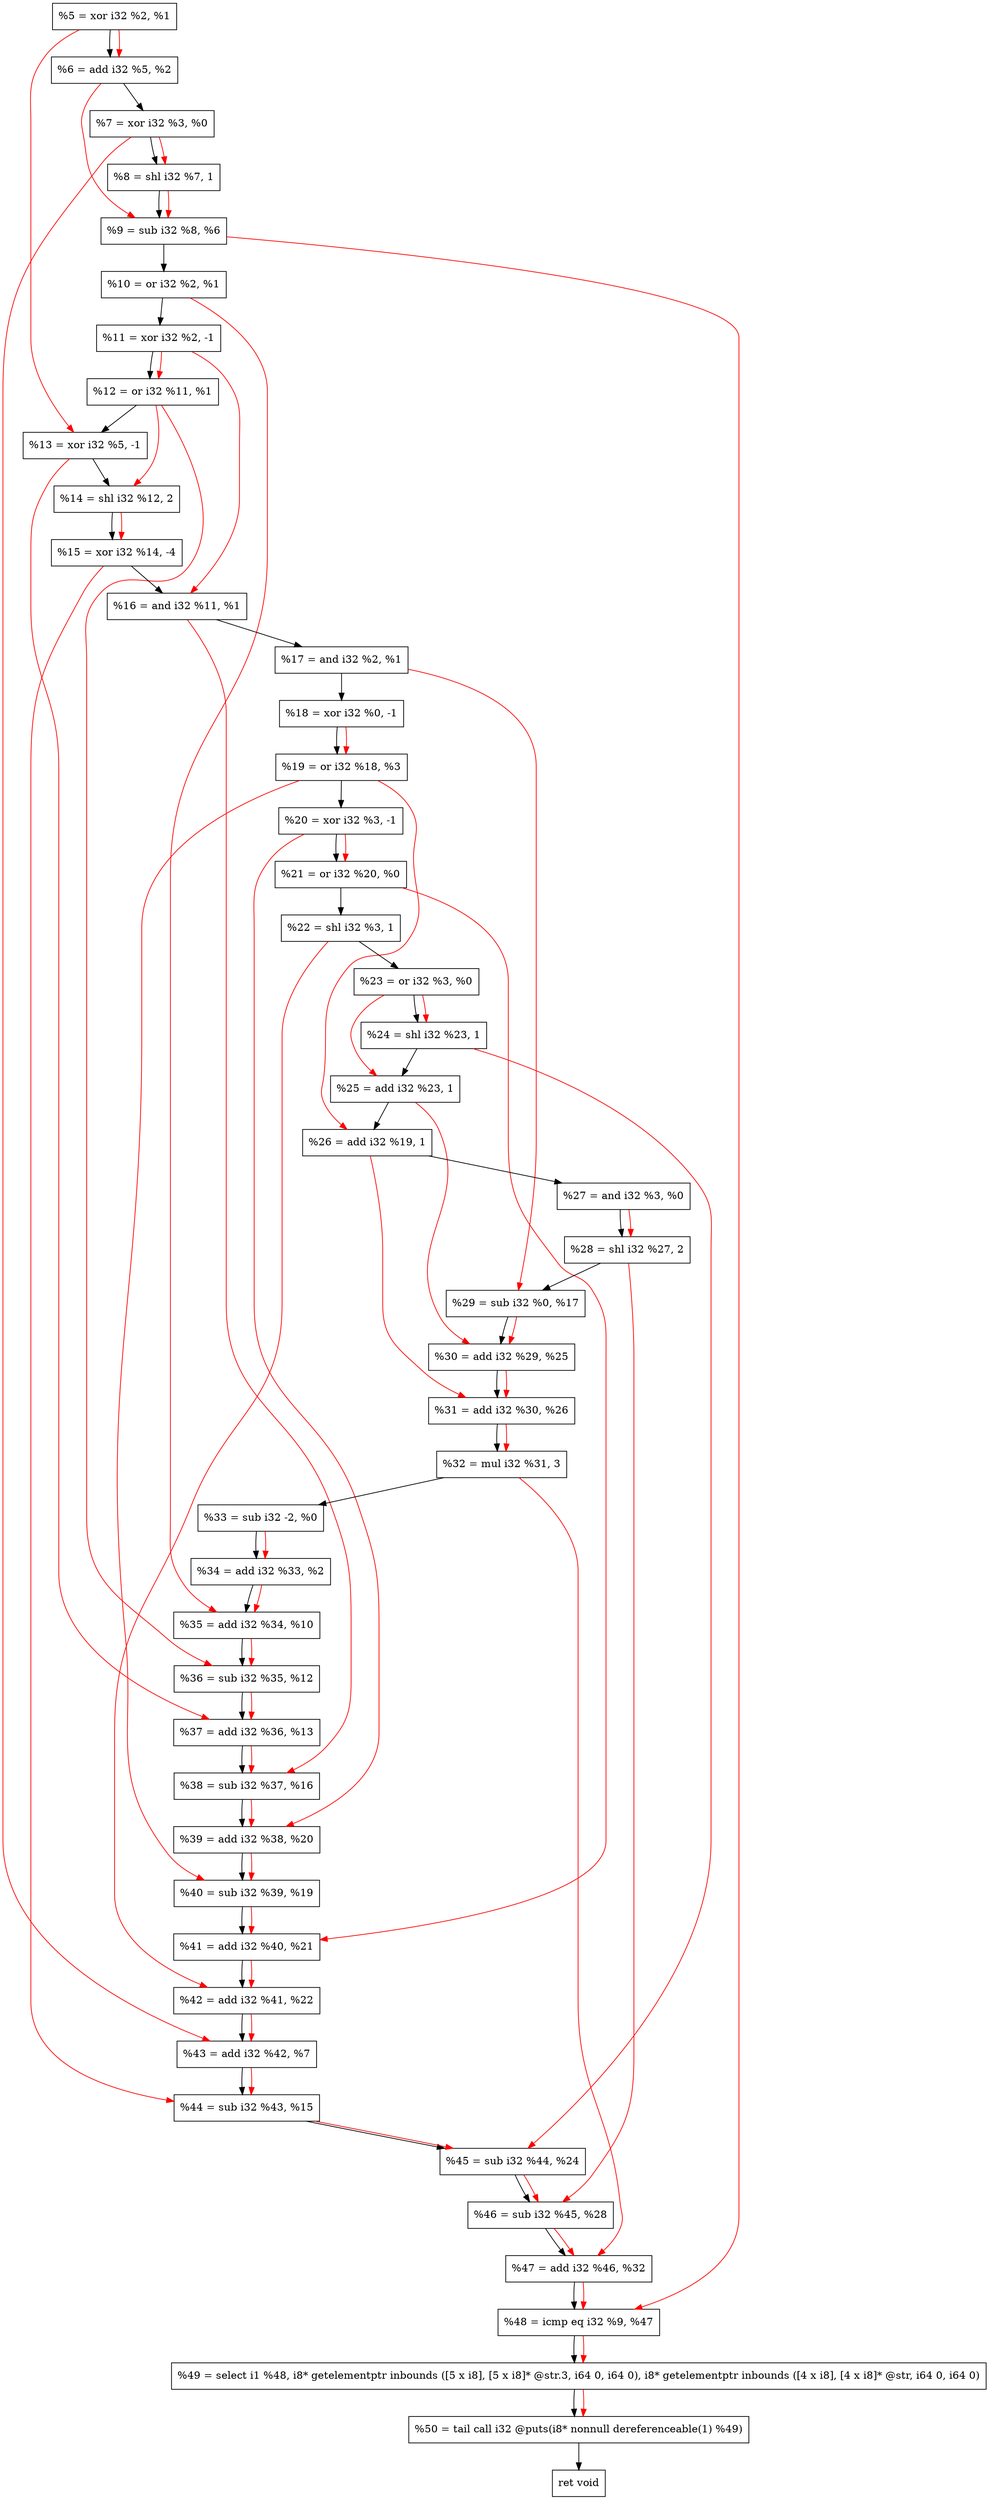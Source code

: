 digraph "DFG for'crackme' function" {
	Node0x11aabc0[shape=record, label="  %5 = xor i32 %2, %1"];
	Node0x11aac30[shape=record, label="  %6 = add i32 %5, %2"];
	Node0x11aaca0[shape=record, label="  %7 = xor i32 %3, %0"];
	Node0x11ab320[shape=record, label="  %8 = shl i32 %7, 1"];
	Node0x11ab390[shape=record, label="  %9 = sub i32 %8, %6"];
	Node0x11ab400[shape=record, label="  %10 = or i32 %2, %1"];
	Node0x11ab4a0[shape=record, label="  %11 = xor i32 %2, -1"];
	Node0x11ab510[shape=record, label="  %12 = or i32 %11, %1"];
	Node0x11ab580[shape=record, label="  %13 = xor i32 %5, -1"];
	Node0x11ab620[shape=record, label="  %14 = shl i32 %12, 2"];
	Node0x11ab6c0[shape=record, label="  %15 = xor i32 %14, -4"];
	Node0x11ab730[shape=record, label="  %16 = and i32 %11, %1"];
	Node0x11ab7a0[shape=record, label="  %17 = and i32 %2, %1"];
	Node0x11ab810[shape=record, label="  %18 = xor i32 %0, -1"];
	Node0x11ab880[shape=record, label="  %19 = or i32 %18, %3"];
	Node0x11ab8f0[shape=record, label="  %20 = xor i32 %3, -1"];
	Node0x11ab960[shape=record, label="  %21 = or i32 %20, %0"];
	Node0x11ab9d0[shape=record, label="  %22 = shl i32 %3, 1"];
	Node0x11aba40[shape=record, label="  %23 = or i32 %3, %0"];
	Node0x11abab0[shape=record, label="  %24 = shl i32 %23, 1"];
	Node0x11abb20[shape=record, label="  %25 = add i32 %23, 1"];
	Node0x11abb90[shape=record, label="  %26 = add i32 %19, 1"];
	Node0x11abc00[shape=record, label="  %27 = and i32 %3, %0"];
	Node0x11abc70[shape=record, label="  %28 = shl i32 %27, 2"];
	Node0x11abce0[shape=record, label="  %29 = sub i32 %0, %17"];
	Node0x11abd50[shape=record, label="  %30 = add i32 %29, %25"];
	Node0x11abdc0[shape=record, label="  %31 = add i32 %30, %26"];
	Node0x11abe60[shape=record, label="  %32 = mul i32 %31, 3"];
	Node0x11ac110[shape=record, label="  %33 = sub i32 -2, %0"];
	Node0x11ac180[shape=record, label="  %34 = add i32 %33, %2"];
	Node0x11ac1f0[shape=record, label="  %35 = add i32 %34, %10"];
	Node0x11ac260[shape=record, label="  %36 = sub i32 %35, %12"];
	Node0x11ac2d0[shape=record, label="  %37 = add i32 %36, %13"];
	Node0x11ac340[shape=record, label="  %38 = sub i32 %37, %16"];
	Node0x11ac3b0[shape=record, label="  %39 = add i32 %38, %20"];
	Node0x11ac420[shape=record, label="  %40 = sub i32 %39, %19"];
	Node0x11ac490[shape=record, label="  %41 = add i32 %40, %21"];
	Node0x11ac500[shape=record, label="  %42 = add i32 %41, %22"];
	Node0x11ac570[shape=record, label="  %43 = add i32 %42, %7"];
	Node0x11ac5e0[shape=record, label="  %44 = sub i32 %43, %15"];
	Node0x11ac650[shape=record, label="  %45 = sub i32 %44, %24"];
	Node0x11ac6c0[shape=record, label="  %46 = sub i32 %45, %28"];
	Node0x11ac730[shape=record, label="  %47 = add i32 %46, %32"];
	Node0x11ac7a0[shape=record, label="  %48 = icmp eq i32 %9, %47"];
	Node0x114b268[shape=record, label="  %49 = select i1 %48, i8* getelementptr inbounds ([5 x i8], [5 x i8]* @str.3, i64 0, i64 0), i8* getelementptr inbounds ([4 x i8], [4 x i8]* @str, i64 0, i64 0)"];
	Node0x11acc40[shape=record, label="  %50 = tail call i32 @puts(i8* nonnull dereferenceable(1) %49)"];
	Node0x11acc90[shape=record, label="  ret void"];
	Node0x11aabc0 -> Node0x11aac30;
	Node0x11aac30 -> Node0x11aaca0;
	Node0x11aaca0 -> Node0x11ab320;
	Node0x11ab320 -> Node0x11ab390;
	Node0x11ab390 -> Node0x11ab400;
	Node0x11ab400 -> Node0x11ab4a0;
	Node0x11ab4a0 -> Node0x11ab510;
	Node0x11ab510 -> Node0x11ab580;
	Node0x11ab580 -> Node0x11ab620;
	Node0x11ab620 -> Node0x11ab6c0;
	Node0x11ab6c0 -> Node0x11ab730;
	Node0x11ab730 -> Node0x11ab7a0;
	Node0x11ab7a0 -> Node0x11ab810;
	Node0x11ab810 -> Node0x11ab880;
	Node0x11ab880 -> Node0x11ab8f0;
	Node0x11ab8f0 -> Node0x11ab960;
	Node0x11ab960 -> Node0x11ab9d0;
	Node0x11ab9d0 -> Node0x11aba40;
	Node0x11aba40 -> Node0x11abab0;
	Node0x11abab0 -> Node0x11abb20;
	Node0x11abb20 -> Node0x11abb90;
	Node0x11abb90 -> Node0x11abc00;
	Node0x11abc00 -> Node0x11abc70;
	Node0x11abc70 -> Node0x11abce0;
	Node0x11abce0 -> Node0x11abd50;
	Node0x11abd50 -> Node0x11abdc0;
	Node0x11abdc0 -> Node0x11abe60;
	Node0x11abe60 -> Node0x11ac110;
	Node0x11ac110 -> Node0x11ac180;
	Node0x11ac180 -> Node0x11ac1f0;
	Node0x11ac1f0 -> Node0x11ac260;
	Node0x11ac260 -> Node0x11ac2d0;
	Node0x11ac2d0 -> Node0x11ac340;
	Node0x11ac340 -> Node0x11ac3b0;
	Node0x11ac3b0 -> Node0x11ac420;
	Node0x11ac420 -> Node0x11ac490;
	Node0x11ac490 -> Node0x11ac500;
	Node0x11ac500 -> Node0x11ac570;
	Node0x11ac570 -> Node0x11ac5e0;
	Node0x11ac5e0 -> Node0x11ac650;
	Node0x11ac650 -> Node0x11ac6c0;
	Node0x11ac6c0 -> Node0x11ac730;
	Node0x11ac730 -> Node0x11ac7a0;
	Node0x11ac7a0 -> Node0x114b268;
	Node0x114b268 -> Node0x11acc40;
	Node0x11acc40 -> Node0x11acc90;
edge [color=red]
	Node0x11aabc0 -> Node0x11aac30;
	Node0x11aaca0 -> Node0x11ab320;
	Node0x11ab320 -> Node0x11ab390;
	Node0x11aac30 -> Node0x11ab390;
	Node0x11ab4a0 -> Node0x11ab510;
	Node0x11aabc0 -> Node0x11ab580;
	Node0x11ab510 -> Node0x11ab620;
	Node0x11ab620 -> Node0x11ab6c0;
	Node0x11ab4a0 -> Node0x11ab730;
	Node0x11ab810 -> Node0x11ab880;
	Node0x11ab8f0 -> Node0x11ab960;
	Node0x11aba40 -> Node0x11abab0;
	Node0x11aba40 -> Node0x11abb20;
	Node0x11ab880 -> Node0x11abb90;
	Node0x11abc00 -> Node0x11abc70;
	Node0x11ab7a0 -> Node0x11abce0;
	Node0x11abce0 -> Node0x11abd50;
	Node0x11abb20 -> Node0x11abd50;
	Node0x11abd50 -> Node0x11abdc0;
	Node0x11abb90 -> Node0x11abdc0;
	Node0x11abdc0 -> Node0x11abe60;
	Node0x11ac110 -> Node0x11ac180;
	Node0x11ac180 -> Node0x11ac1f0;
	Node0x11ab400 -> Node0x11ac1f0;
	Node0x11ac1f0 -> Node0x11ac260;
	Node0x11ab510 -> Node0x11ac260;
	Node0x11ac260 -> Node0x11ac2d0;
	Node0x11ab580 -> Node0x11ac2d0;
	Node0x11ac2d0 -> Node0x11ac340;
	Node0x11ab730 -> Node0x11ac340;
	Node0x11ac340 -> Node0x11ac3b0;
	Node0x11ab8f0 -> Node0x11ac3b0;
	Node0x11ac3b0 -> Node0x11ac420;
	Node0x11ab880 -> Node0x11ac420;
	Node0x11ac420 -> Node0x11ac490;
	Node0x11ab960 -> Node0x11ac490;
	Node0x11ac490 -> Node0x11ac500;
	Node0x11ab9d0 -> Node0x11ac500;
	Node0x11ac500 -> Node0x11ac570;
	Node0x11aaca0 -> Node0x11ac570;
	Node0x11ac570 -> Node0x11ac5e0;
	Node0x11ab6c0 -> Node0x11ac5e0;
	Node0x11ac5e0 -> Node0x11ac650;
	Node0x11abab0 -> Node0x11ac650;
	Node0x11ac650 -> Node0x11ac6c0;
	Node0x11abc70 -> Node0x11ac6c0;
	Node0x11ac6c0 -> Node0x11ac730;
	Node0x11abe60 -> Node0x11ac730;
	Node0x11ab390 -> Node0x11ac7a0;
	Node0x11ac730 -> Node0x11ac7a0;
	Node0x11ac7a0 -> Node0x114b268;
	Node0x114b268 -> Node0x11acc40;
}
